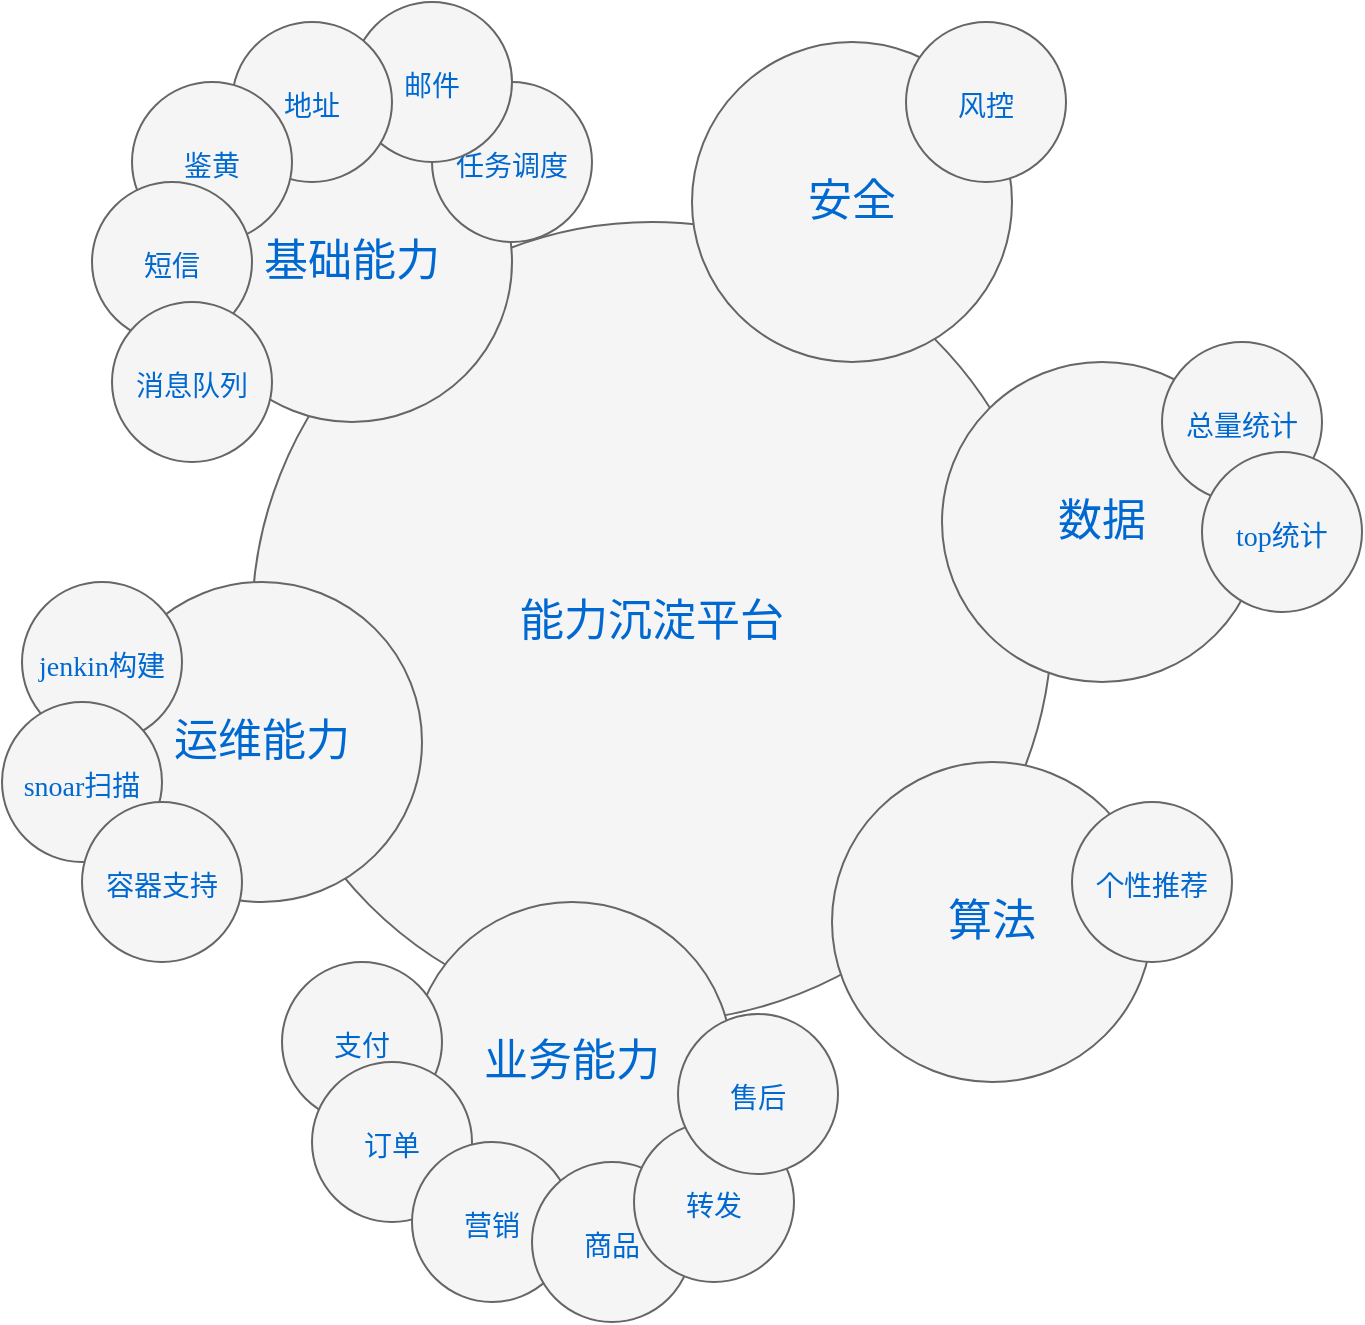 <mxfile version="13.10.1" type="github"><diagram name="Page-1" id="dd472eb7-4b8b-5cd9-a60b-b15522922e76"><mxGraphModel dx="1113" dy="660" grid="0" gridSize="10" guides="1" tooltips="1" connect="1" arrows="1" fold="1" page="1" pageScale="1" pageWidth="1100" pageHeight="850" background="#ffffff" math="0" shadow="0"><root><mxCell id="0"/><mxCell id="1" parent="0"/><mxCell id="374e34682ed331ee-1" value="能力沉淀平台" style="ellipse;whiteSpace=wrap;html=1;rounded=0;shadow=0;dashed=0;comic=0;fontFamily=Verdana;fontSize=22;fontColor=#0069D1;fillColor=#f5f5f5;strokeColor=#666666;" parent="1" vertex="1"><mxGeometry x="330" y="180" width="400" height="400" as="geometry"/></mxCell><mxCell id="45236fa5f4b8e91a-2" value="业务能力" style="ellipse;whiteSpace=wrap;html=1;rounded=0;shadow=0;dashed=0;comic=0;fontFamily=Verdana;fontSize=22;fontColor=#0069D1;fillColor=#f5f5f5;strokeColor=#666666;" parent="1" vertex="1"><mxGeometry x="410" y="520" width="160" height="160" as="geometry"/></mxCell><mxCell id="45236fa5f4b8e91a-3" value="数据" style="ellipse;whiteSpace=wrap;html=1;rounded=0;shadow=0;dashed=0;comic=0;fontFamily=Verdana;fontSize=22;fontColor=#0069D1;fillColor=#f5f5f5;strokeColor=#666666;" parent="1" vertex="1"><mxGeometry x="675" y="250" width="160" height="160" as="geometry"/></mxCell><mxCell id="45236fa5f4b8e91a-4" value="基础能力" style="ellipse;whiteSpace=wrap;html=1;rounded=0;shadow=0;dashed=0;comic=0;fontFamily=Verdana;fontSize=22;fontColor=#0069D1;fillColor=#f5f5f5;strokeColor=#666666;" parent="1" vertex="1"><mxGeometry x="300" y="120" width="160" height="160" as="geometry"/></mxCell><mxCell id="45236fa5f4b8e91a-6" value="安全" style="ellipse;whiteSpace=wrap;html=1;rounded=0;shadow=0;dashed=0;comic=0;fontFamily=Verdana;fontSize=22;fontColor=#0069D1;fillColor=#f5f5f5;strokeColor=#666666;" parent="1" vertex="1"><mxGeometry x="550" y="90" width="160" height="160" as="geometry"/></mxCell><mxCell id="45236fa5f4b8e91a-7" value="算法" style="ellipse;whiteSpace=wrap;html=1;rounded=0;shadow=0;dashed=0;comic=0;fontFamily=Verdana;fontSize=22;fontColor=#0069D1;fillColor=#f5f5f5;strokeColor=#666666;" parent="1" vertex="1"><mxGeometry x="620" y="450" width="160" height="160" as="geometry"/></mxCell><mxCell id="45236fa5f4b8e91a-8" value="运维能力" style="ellipse;whiteSpace=wrap;html=1;rounded=0;shadow=0;dashed=0;comic=0;fontFamily=Verdana;fontSize=22;fontColor=#0069D1;fillColor=#f5f5f5;strokeColor=#666666;" parent="1" vertex="1"><mxGeometry x="255" y="360" width="160" height="160" as="geometry"/></mxCell><mxCell id="bn4RJ7tKio7X8lyJk39i-7" value="" style="edgeStyle=orthogonalEdgeStyle;rounded=0;orthogonalLoop=1;jettySize=auto;html=1;" edge="1" parent="1" source="bn4RJ7tKio7X8lyJk39i-4" target="bn4RJ7tKio7X8lyJk39i-6"><mxGeometry relative="1" as="geometry"/></mxCell><mxCell id="bn4RJ7tKio7X8lyJk39i-4" value="&lt;font style=&quot;font-size: 14px&quot;&gt;jenkin构建&lt;/font&gt;" style="ellipse;whiteSpace=wrap;html=1;rounded=0;shadow=0;dashed=0;comic=0;fontFamily=Verdana;fontSize=22;fontColor=#0069D1;fillColor=#f5f5f5;strokeColor=#666666;" vertex="1" parent="1"><mxGeometry x="215" y="360" width="80" height="80" as="geometry"/></mxCell><mxCell id="bn4RJ7tKio7X8lyJk39i-6" value="&lt;font style=&quot;font-size: 14px&quot;&gt;snoar扫描&lt;/font&gt;" style="ellipse;whiteSpace=wrap;html=1;rounded=0;shadow=0;dashed=0;comic=0;fontFamily=Verdana;fontSize=22;fontColor=#0069D1;fillColor=#f5f5f5;strokeColor=#666666;" vertex="1" parent="1"><mxGeometry x="205" y="420" width="80" height="80" as="geometry"/></mxCell><mxCell id="bn4RJ7tKio7X8lyJk39i-8" value="&lt;font style=&quot;font-size: 14px&quot;&gt;容器支持&lt;/font&gt;" style="ellipse;whiteSpace=wrap;html=1;rounded=0;shadow=0;dashed=0;comic=0;fontFamily=Verdana;fontSize=22;fontColor=#0069D1;fillColor=#f5f5f5;strokeColor=#666666;" vertex="1" parent="1"><mxGeometry x="245" y="470" width="80" height="80" as="geometry"/></mxCell><mxCell id="bn4RJ7tKio7X8lyJk39i-18" value="&lt;font style=&quot;font-size: 14px&quot;&gt;总量统计&lt;/font&gt;" style="ellipse;whiteSpace=wrap;html=1;rounded=0;shadow=0;dashed=0;comic=0;fontFamily=Verdana;fontSize=22;fontColor=#0069D1;fillColor=#f5f5f5;strokeColor=#666666;" vertex="1" parent="1"><mxGeometry x="785" y="240" width="80" height="80" as="geometry"/></mxCell><mxCell id="bn4RJ7tKio7X8lyJk39i-20" value="&lt;font style=&quot;font-size: 14px&quot;&gt;top统计&lt;/font&gt;" style="ellipse;whiteSpace=wrap;html=1;rounded=0;shadow=0;dashed=0;comic=0;fontFamily=Verdana;fontSize=22;fontColor=#0069D1;fillColor=#f5f5f5;strokeColor=#666666;" vertex="1" parent="1"><mxGeometry x="805" y="295" width="80" height="80" as="geometry"/></mxCell><mxCell id="bn4RJ7tKio7X8lyJk39i-27" value="&lt;font style=&quot;font-size: 14px&quot;&gt;任务调度&lt;/font&gt;" style="ellipse;whiteSpace=wrap;html=1;rounded=0;shadow=0;dashed=0;comic=0;fontFamily=Verdana;fontSize=22;fontColor=#0069D1;fillColor=#f5f5f5;strokeColor=#666666;" vertex="1" parent="1"><mxGeometry x="420" y="110" width="80" height="80" as="geometry"/></mxCell><mxCell id="bn4RJ7tKio7X8lyJk39i-1" value="&lt;font style=&quot;font-size: 14px&quot;&gt;邮件&lt;/font&gt;" style="ellipse;whiteSpace=wrap;html=1;rounded=0;shadow=0;dashed=0;comic=0;fontFamily=Verdana;fontSize=22;fontColor=#0069D1;fillColor=#f5f5f5;strokeColor=#666666;" vertex="1" parent="1"><mxGeometry x="380" y="70" width="80" height="80" as="geometry"/></mxCell><mxCell id="bn4RJ7tKio7X8lyJk39i-2" value="&lt;font style=&quot;font-size: 14px&quot;&gt;地址&lt;/font&gt;" style="ellipse;whiteSpace=wrap;html=1;rounded=0;shadow=0;dashed=0;comic=0;fontFamily=Verdana;fontSize=22;fontColor=#0069D1;fillColor=#f5f5f5;strokeColor=#666666;" vertex="1" parent="1"><mxGeometry x="320" y="80" width="80" height="80" as="geometry"/></mxCell><mxCell id="bn4RJ7tKio7X8lyJk39i-3" value="&lt;font style=&quot;font-size: 14px&quot;&gt;鉴黄&lt;/font&gt;" style="ellipse;whiteSpace=wrap;html=1;rounded=0;shadow=0;dashed=0;comic=0;fontFamily=Verdana;fontSize=22;fontColor=#0069D1;fillColor=#f5f5f5;strokeColor=#666666;" vertex="1" parent="1"><mxGeometry x="270" y="110" width="80" height="80" as="geometry"/></mxCell><mxCell id="bn4RJ7tKio7X8lyJk39i-10" value="&lt;font style=&quot;font-size: 14px&quot;&gt;短信&lt;/font&gt;" style="ellipse;whiteSpace=wrap;html=1;rounded=0;shadow=0;dashed=0;comic=0;fontFamily=Verdana;fontSize=22;fontColor=#0069D1;fillColor=#f5f5f5;strokeColor=#666666;" vertex="1" parent="1"><mxGeometry x="250" y="160" width="80" height="80" as="geometry"/></mxCell><mxCell id="bn4RJ7tKio7X8lyJk39i-24" value="&lt;font style=&quot;font-size: 14px&quot;&gt;消息队列&lt;/font&gt;" style="ellipse;whiteSpace=wrap;html=1;rounded=0;shadow=0;dashed=0;comic=0;fontFamily=Verdana;fontSize=22;fontColor=#0069D1;fillColor=#f5f5f5;strokeColor=#666666;" vertex="1" parent="1"><mxGeometry x="260" y="220" width="80" height="80" as="geometry"/></mxCell><mxCell id="bn4RJ7tKio7X8lyJk39i-29" value="&lt;font style=&quot;font-size: 14px&quot;&gt;个性推荐&lt;/font&gt;" style="ellipse;whiteSpace=wrap;html=1;rounded=0;shadow=0;dashed=0;comic=0;fontFamily=Verdana;fontSize=22;fontColor=#0069D1;fillColor=#f5f5f5;strokeColor=#666666;" vertex="1" parent="1"><mxGeometry x="740" y="470" width="80" height="80" as="geometry"/></mxCell><mxCell id="bn4RJ7tKio7X8lyJk39i-35" value="&lt;font style=&quot;font-size: 14px&quot;&gt;支付&lt;/font&gt;" style="ellipse;whiteSpace=wrap;html=1;rounded=0;shadow=0;dashed=0;comic=0;fontFamily=Verdana;fontSize=22;fontColor=#0069D1;fillColor=#f5f5f5;strokeColor=#666666;" vertex="1" parent="1"><mxGeometry x="345" y="550" width="80" height="80" as="geometry"/></mxCell><mxCell id="bn4RJ7tKio7X8lyJk39i-12" value="&lt;font style=&quot;font-size: 14px&quot;&gt;订单&lt;/font&gt;" style="ellipse;whiteSpace=wrap;html=1;rounded=0;shadow=0;dashed=0;comic=0;fontFamily=Verdana;fontSize=22;fontColor=#0069D1;fillColor=#f5f5f5;strokeColor=#666666;" vertex="1" parent="1"><mxGeometry x="360" y="600" width="80" height="80" as="geometry"/></mxCell><mxCell id="bn4RJ7tKio7X8lyJk39i-14" value="&lt;font style=&quot;font-size: 14px&quot;&gt;营销&lt;/font&gt;" style="ellipse;whiteSpace=wrap;html=1;rounded=0;shadow=0;dashed=0;comic=0;fontFamily=Verdana;fontSize=22;fontColor=#0069D1;fillColor=#f5f5f5;strokeColor=#666666;" vertex="1" parent="1"><mxGeometry x="410" y="640" width="80" height="80" as="geometry"/></mxCell><mxCell id="bn4RJ7tKio7X8lyJk39i-16" value="&lt;font style=&quot;font-size: 14px&quot;&gt;商品&lt;/font&gt;" style="ellipse;whiteSpace=wrap;html=1;rounded=0;shadow=0;dashed=0;comic=0;fontFamily=Verdana;fontSize=22;fontColor=#0069D1;fillColor=#f5f5f5;strokeColor=#666666;" vertex="1" parent="1"><mxGeometry x="470" y="650" width="80" height="80" as="geometry"/></mxCell><mxCell id="bn4RJ7tKio7X8lyJk39i-31" value="&lt;font style=&quot;font-size: 14px&quot;&gt;转发&lt;/font&gt;" style="ellipse;whiteSpace=wrap;html=1;rounded=0;shadow=0;dashed=0;comic=0;fontFamily=Verdana;fontSize=22;fontColor=#0069D1;fillColor=#f5f5f5;strokeColor=#666666;" vertex="1" parent="1"><mxGeometry x="521" y="630" width="80" height="80" as="geometry"/></mxCell><mxCell id="bn4RJ7tKio7X8lyJk39i-33" value="&lt;font style=&quot;font-size: 14px&quot;&gt;售后&lt;/font&gt;" style="ellipse;whiteSpace=wrap;html=1;rounded=0;shadow=0;dashed=0;comic=0;fontFamily=Verdana;fontSize=22;fontColor=#0069D1;fillColor=#f5f5f5;strokeColor=#666666;" vertex="1" parent="1"><mxGeometry x="543" y="576" width="80" height="80" as="geometry"/></mxCell><mxCell id="bn4RJ7tKio7X8lyJk39i-37" value="&lt;font style=&quot;font-size: 14px&quot;&gt;风控&lt;/font&gt;" style="ellipse;whiteSpace=wrap;html=1;rounded=0;shadow=0;dashed=0;comic=0;fontFamily=Verdana;fontSize=22;fontColor=#0069D1;fillColor=#f5f5f5;strokeColor=#666666;" vertex="1" parent="1"><mxGeometry x="657" y="80" width="80" height="80" as="geometry"/></mxCell></root></mxGraphModel></diagram></mxfile>